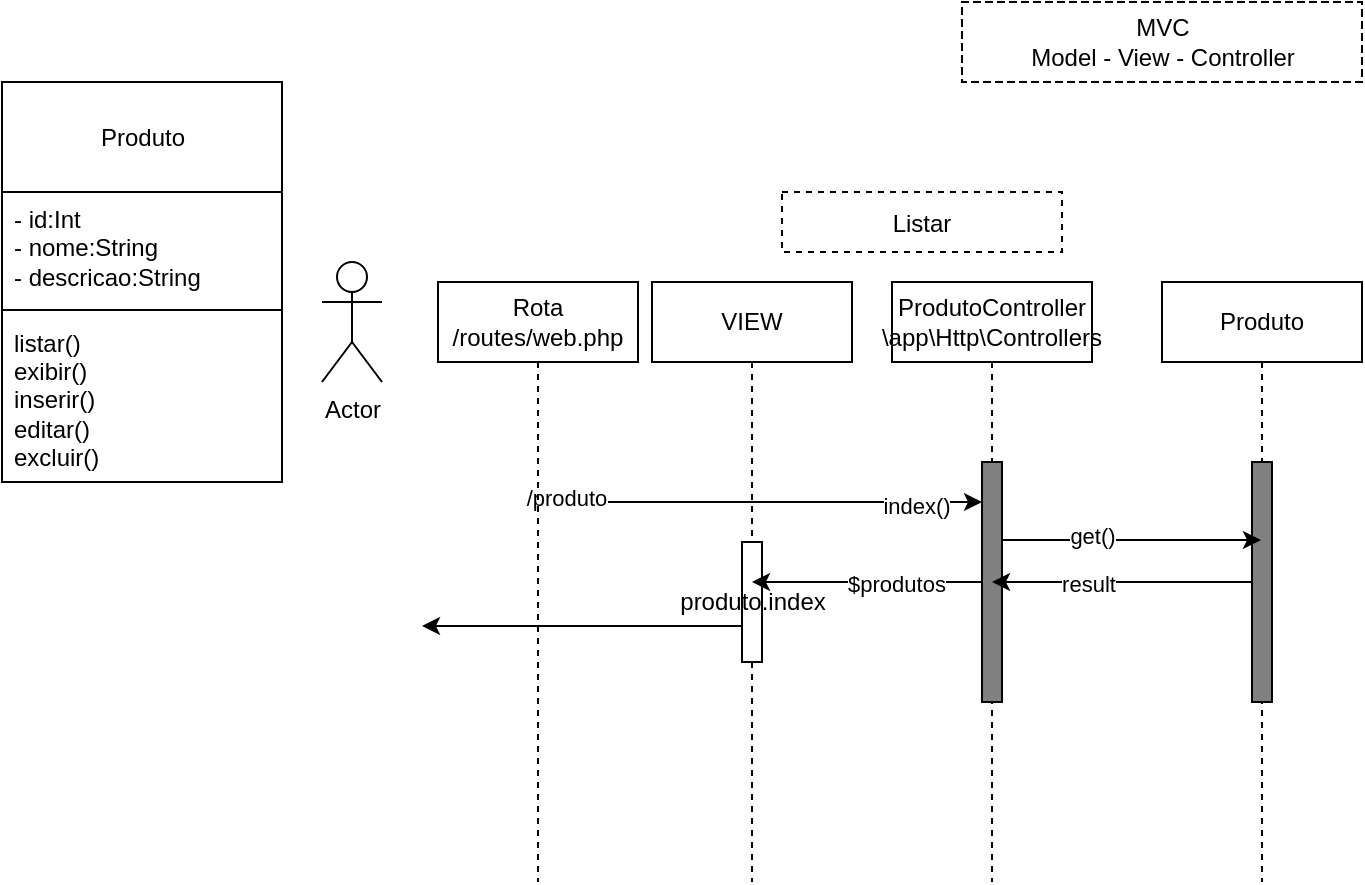 <mxfile>
    <diagram id="emnGkV0ochcTBTIs8Mja" name="Página-1">
        <mxGraphModel dx="1491" dy="408" grid="1" gridSize="10" guides="1" tooltips="1" connect="1" arrows="1" fold="1" page="1" pageScale="1" pageWidth="827" pageHeight="1169" math="0" shadow="0">
            <root>
                <mxCell id="0"/>
                <mxCell id="1" parent="0"/>
                <mxCell id="12" value="&lt;br&gt;Produto" style="swimlane;fontStyle=0;align=center;verticalAlign=top;childLayout=stackLayout;horizontal=1;startSize=55;horizontalStack=0;resizeParent=1;resizeParentMax=0;resizeLast=0;collapsible=0;marginBottom=0;html=1;" vertex="1" parent="1">
                    <mxGeometry x="-780" y="60" width="140" height="200" as="geometry"/>
                </mxCell>
                <mxCell id="16" value="- id:Int&lt;br&gt;- nome:String&lt;br&gt;- descricao:String" style="text;html=1;strokeColor=none;fillColor=none;align=left;verticalAlign=middle;spacingLeft=4;spacingRight=4;overflow=hidden;rotatable=0;points=[[0,0.5],[1,0.5]];portConstraint=eastwest;" vertex="1" parent="12">
                    <mxGeometry y="55" width="140" height="55" as="geometry"/>
                </mxCell>
                <mxCell id="17" value="" style="line;strokeWidth=1;fillColor=none;align=left;verticalAlign=middle;spacingTop=-1;spacingLeft=3;spacingRight=3;rotatable=0;labelPosition=right;points=[];portConstraint=eastwest;" vertex="1" parent="12">
                    <mxGeometry y="110" width="140" height="8" as="geometry"/>
                </mxCell>
                <mxCell id="19" value="listar()&lt;br&gt;exibir()&lt;br&gt;inserir()&lt;br&gt;editar()&lt;br&gt;excluir()" style="text;html=1;strokeColor=none;fillColor=none;align=left;verticalAlign=middle;spacingLeft=4;spacingRight=4;overflow=hidden;rotatable=0;points=[[0,0.5],[1,0.5]];portConstraint=eastwest;" vertex="1" parent="12">
                    <mxGeometry y="118" width="140" height="82" as="geometry"/>
                </mxCell>
                <mxCell id="20" value="MVC&lt;br&gt;Model - View - Controller" style="shape=partialRectangle;html=1;top=1;align=center;dashed=1;" vertex="1" parent="1">
                    <mxGeometry x="-300" y="20" width="200" height="40" as="geometry"/>
                </mxCell>
                <mxCell id="24" value="ProdutoController&lt;br&gt;\app\Http\Controllers" style="shape=umlLifeline;perimeter=lifelinePerimeter;whiteSpace=wrap;html=1;container=1;collapsible=0;recursiveResize=0;outlineConnect=0;align=center;" vertex="1" parent="1">
                    <mxGeometry x="-335" y="160" width="100" height="300" as="geometry"/>
                </mxCell>
                <mxCell id="25" value="" style="html=1;points=[];perimeter=orthogonalPerimeter;fillColor=#808080;" vertex="1" parent="24">
                    <mxGeometry x="45" y="90" width="10" height="120" as="geometry"/>
                </mxCell>
                <mxCell id="26" value="VIEW" style="shape=umlLifeline;perimeter=lifelinePerimeter;whiteSpace=wrap;html=1;container=1;collapsible=0;recursiveResize=0;outlineConnect=0;align=center;" vertex="1" parent="1">
                    <mxGeometry x="-455" y="160" width="100" height="300" as="geometry"/>
                </mxCell>
                <mxCell id="27" value="produto.index" style="html=1;points=[];perimeter=orthogonalPerimeter;" vertex="1" parent="26">
                    <mxGeometry x="45" y="130" width="10" height="60" as="geometry"/>
                </mxCell>
                <mxCell id="29" value="Produto" style="shape=umlLifeline;perimeter=lifelinePerimeter;whiteSpace=wrap;html=1;container=1;collapsible=0;recursiveResize=0;outlineConnect=0;align=center;" vertex="1" parent="1">
                    <mxGeometry x="-200" y="160" width="100" height="300" as="geometry"/>
                </mxCell>
                <mxCell id="30" value="" style="html=1;points=[];perimeter=orthogonalPerimeter;fillColor=#808080;" vertex="1" parent="29">
                    <mxGeometry x="45" y="90" width="10" height="120" as="geometry"/>
                </mxCell>
                <mxCell id="34" style="edgeStyle=orthogonalEdgeStyle;rounded=0;orthogonalLoop=1;jettySize=auto;html=1;" edge="1" parent="1">
                    <mxGeometry relative="1" as="geometry">
                        <mxPoint x="-510.19" y="270" as="sourcePoint"/>
                        <mxPoint x="-290" y="270" as="targetPoint"/>
                        <Array as="points"/>
                    </mxGeometry>
                </mxCell>
                <mxCell id="35" value="index()" style="edgeLabel;html=1;align=center;verticalAlign=middle;resizable=0;points=[];" vertex="1" connectable="0" parent="34">
                    <mxGeometry x="0.699" y="-2" relative="1" as="geometry">
                        <mxPoint as="offset"/>
                    </mxGeometry>
                </mxCell>
                <mxCell id="45" value="/produto" style="edgeLabel;html=1;align=center;verticalAlign=middle;resizable=0;points=[];" vertex="1" connectable="0" parent="34">
                    <mxGeometry x="-0.892" y="2" relative="1" as="geometry">
                        <mxPoint as="offset"/>
                    </mxGeometry>
                </mxCell>
                <mxCell id="31" value="Rota&lt;br&gt;/routes/web.php" style="shape=umlLifeline;perimeter=lifelinePerimeter;whiteSpace=wrap;html=1;container=1;collapsible=0;recursiveResize=0;outlineConnect=0;align=center;" vertex="1" parent="1">
                    <mxGeometry x="-562" y="160" width="100" height="300" as="geometry"/>
                </mxCell>
                <mxCell id="33" value="Actor" style="shape=umlActor;verticalLabelPosition=bottom;verticalAlign=top;html=1;" vertex="1" parent="1">
                    <mxGeometry x="-620" y="150" width="30" height="60" as="geometry"/>
                </mxCell>
                <mxCell id="36" style="edgeStyle=orthogonalEdgeStyle;rounded=0;orthogonalLoop=1;jettySize=auto;html=1;" edge="1" parent="1">
                    <mxGeometry relative="1" as="geometry">
                        <mxPoint x="-280" y="289" as="sourcePoint"/>
                        <mxPoint x="-150.5" y="289" as="targetPoint"/>
                    </mxGeometry>
                </mxCell>
                <mxCell id="37" value="get()" style="edgeLabel;html=1;align=center;verticalAlign=middle;resizable=0;points=[];" vertex="1" connectable="0" parent="36">
                    <mxGeometry x="-0.314" y="2" relative="1" as="geometry">
                        <mxPoint as="offset"/>
                    </mxGeometry>
                </mxCell>
                <mxCell id="39" style="edgeStyle=orthogonalEdgeStyle;rounded=0;orthogonalLoop=1;jettySize=auto;html=1;" edge="1" parent="1" source="30" target="24">
                    <mxGeometry relative="1" as="geometry"/>
                </mxCell>
                <mxCell id="40" value="result" style="edgeLabel;html=1;align=center;verticalAlign=middle;resizable=0;points=[];" vertex="1" connectable="0" parent="39">
                    <mxGeometry x="0.27" y="1" relative="1" as="geometry">
                        <mxPoint as="offset"/>
                    </mxGeometry>
                </mxCell>
                <mxCell id="44" style="edgeStyle=orthogonalEdgeStyle;rounded=0;orthogonalLoop=1;jettySize=auto;html=1;" edge="1" parent="1">
                    <mxGeometry relative="1" as="geometry">
                        <mxPoint x="-410" y="332.034" as="sourcePoint"/>
                        <mxPoint x="-570" y="332" as="targetPoint"/>
                        <Array as="points">
                            <mxPoint x="-510" y="332"/>
                        </Array>
                    </mxGeometry>
                </mxCell>
                <mxCell id="47" style="edgeStyle=orthogonalEdgeStyle;rounded=0;orthogonalLoop=1;jettySize=auto;html=1;" edge="1" parent="1" source="25" target="26">
                    <mxGeometry relative="1" as="geometry"/>
                </mxCell>
                <mxCell id="48" value="$produtos" style="edgeLabel;html=1;align=center;verticalAlign=middle;resizable=0;points=[];" vertex="1" connectable="0" parent="47">
                    <mxGeometry x="-0.252" y="1" relative="1" as="geometry">
                        <mxPoint as="offset"/>
                    </mxGeometry>
                </mxCell>
                <mxCell id="49" value="Listar" style="fontStyle=0;dashed=1;align=center;" vertex="1" parent="1">
                    <mxGeometry x="-390" y="115" width="140" height="30" as="geometry"/>
                </mxCell>
            </root>
        </mxGraphModel>
    </diagram>
</mxfile>